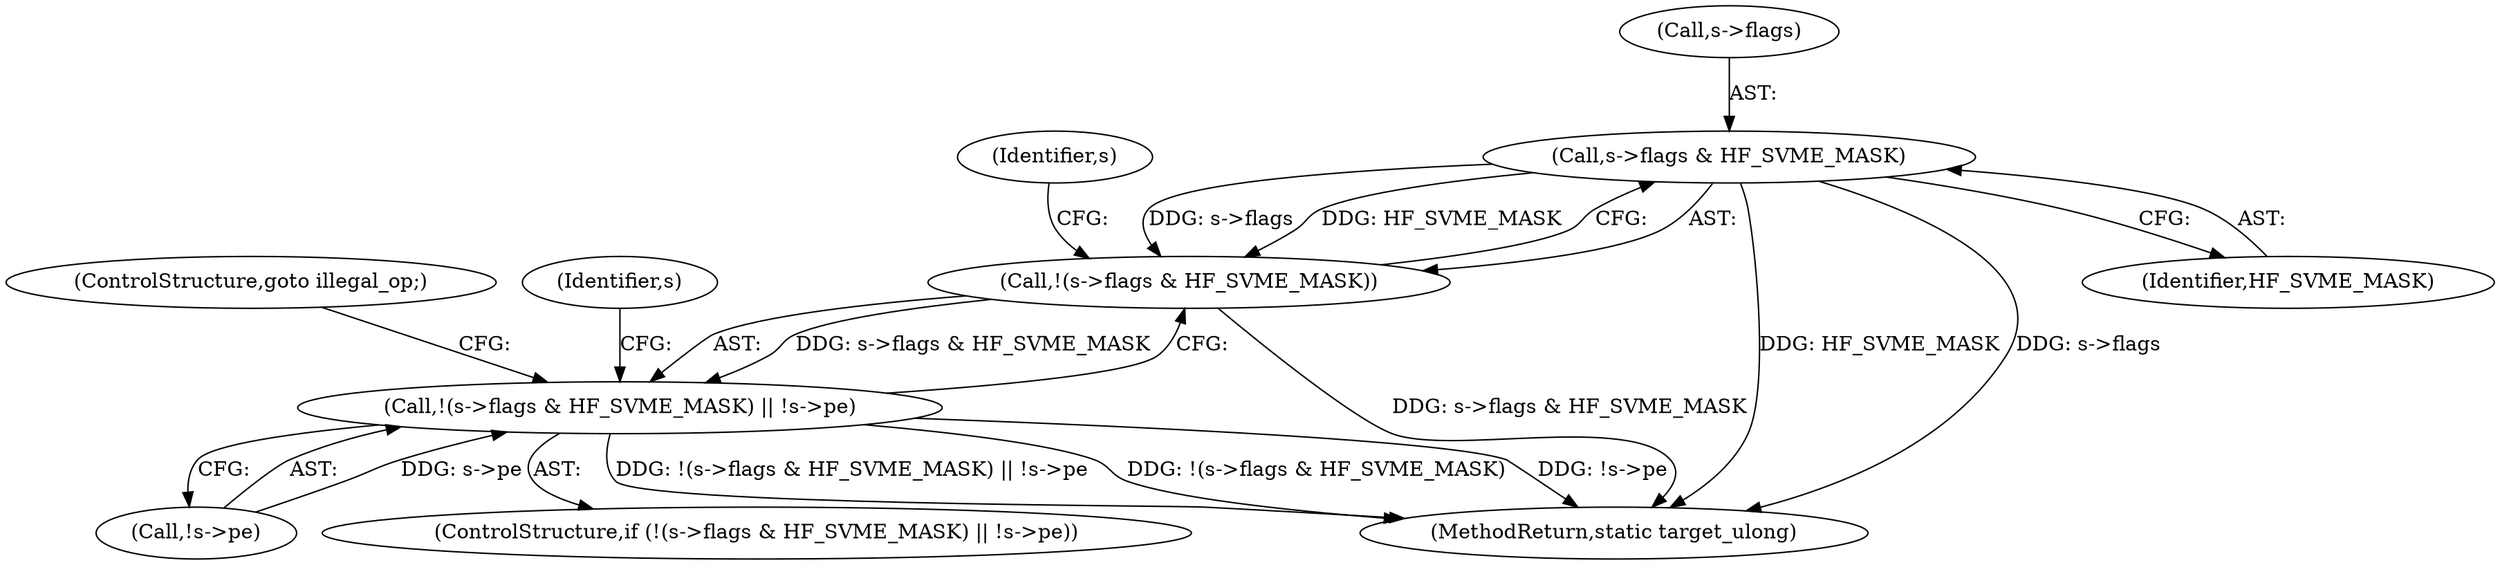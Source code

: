 digraph "0_qemu_30663fd26c0307e414622c7a8607fbc04f92ec14@pointer" {
"1008848" [label="(Call,s->flags & HF_SVME_MASK)"];
"1008847" [label="(Call,!(s->flags & HF_SVME_MASK))"];
"1008846" [label="(Call,!(s->flags & HF_SVME_MASK) || !s->pe)"];
"1008845" [label="(ControlStructure,if (!(s->flags & HF_SVME_MASK) || !s->pe))"];
"1008855" [label="(Identifier,s)"];
"1008848" [label="(Call,s->flags & HF_SVME_MASK)"];
"1008849" [label="(Call,s->flags)"];
"1011840" [label="(MethodReturn,static target_ulong)"];
"1008853" [label="(Call,!s->pe)"];
"1008846" [label="(Call,!(s->flags & HF_SVME_MASK) || !s->pe)"];
"1008852" [label="(Identifier,HF_SVME_MASK)"];
"1008847" [label="(Call,!(s->flags & HF_SVME_MASK))"];
"1008858" [label="(ControlStructure,goto illegal_op;)"];
"1008862" [label="(Identifier,s)"];
"1008848" -> "1008847"  [label="AST: "];
"1008848" -> "1008852"  [label="CFG: "];
"1008849" -> "1008848"  [label="AST: "];
"1008852" -> "1008848"  [label="AST: "];
"1008847" -> "1008848"  [label="CFG: "];
"1008848" -> "1011840"  [label="DDG: HF_SVME_MASK"];
"1008848" -> "1011840"  [label="DDG: s->flags"];
"1008848" -> "1008847"  [label="DDG: s->flags"];
"1008848" -> "1008847"  [label="DDG: HF_SVME_MASK"];
"1008847" -> "1008846"  [label="AST: "];
"1008855" -> "1008847"  [label="CFG: "];
"1008846" -> "1008847"  [label="CFG: "];
"1008847" -> "1011840"  [label="DDG: s->flags & HF_SVME_MASK"];
"1008847" -> "1008846"  [label="DDG: s->flags & HF_SVME_MASK"];
"1008846" -> "1008845"  [label="AST: "];
"1008846" -> "1008853"  [label="CFG: "];
"1008853" -> "1008846"  [label="AST: "];
"1008858" -> "1008846"  [label="CFG: "];
"1008862" -> "1008846"  [label="CFG: "];
"1008846" -> "1011840"  [label="DDG: !(s->flags & HF_SVME_MASK)"];
"1008846" -> "1011840"  [label="DDG: !s->pe"];
"1008846" -> "1011840"  [label="DDG: !(s->flags & HF_SVME_MASK) || !s->pe"];
"1008853" -> "1008846"  [label="DDG: s->pe"];
}
